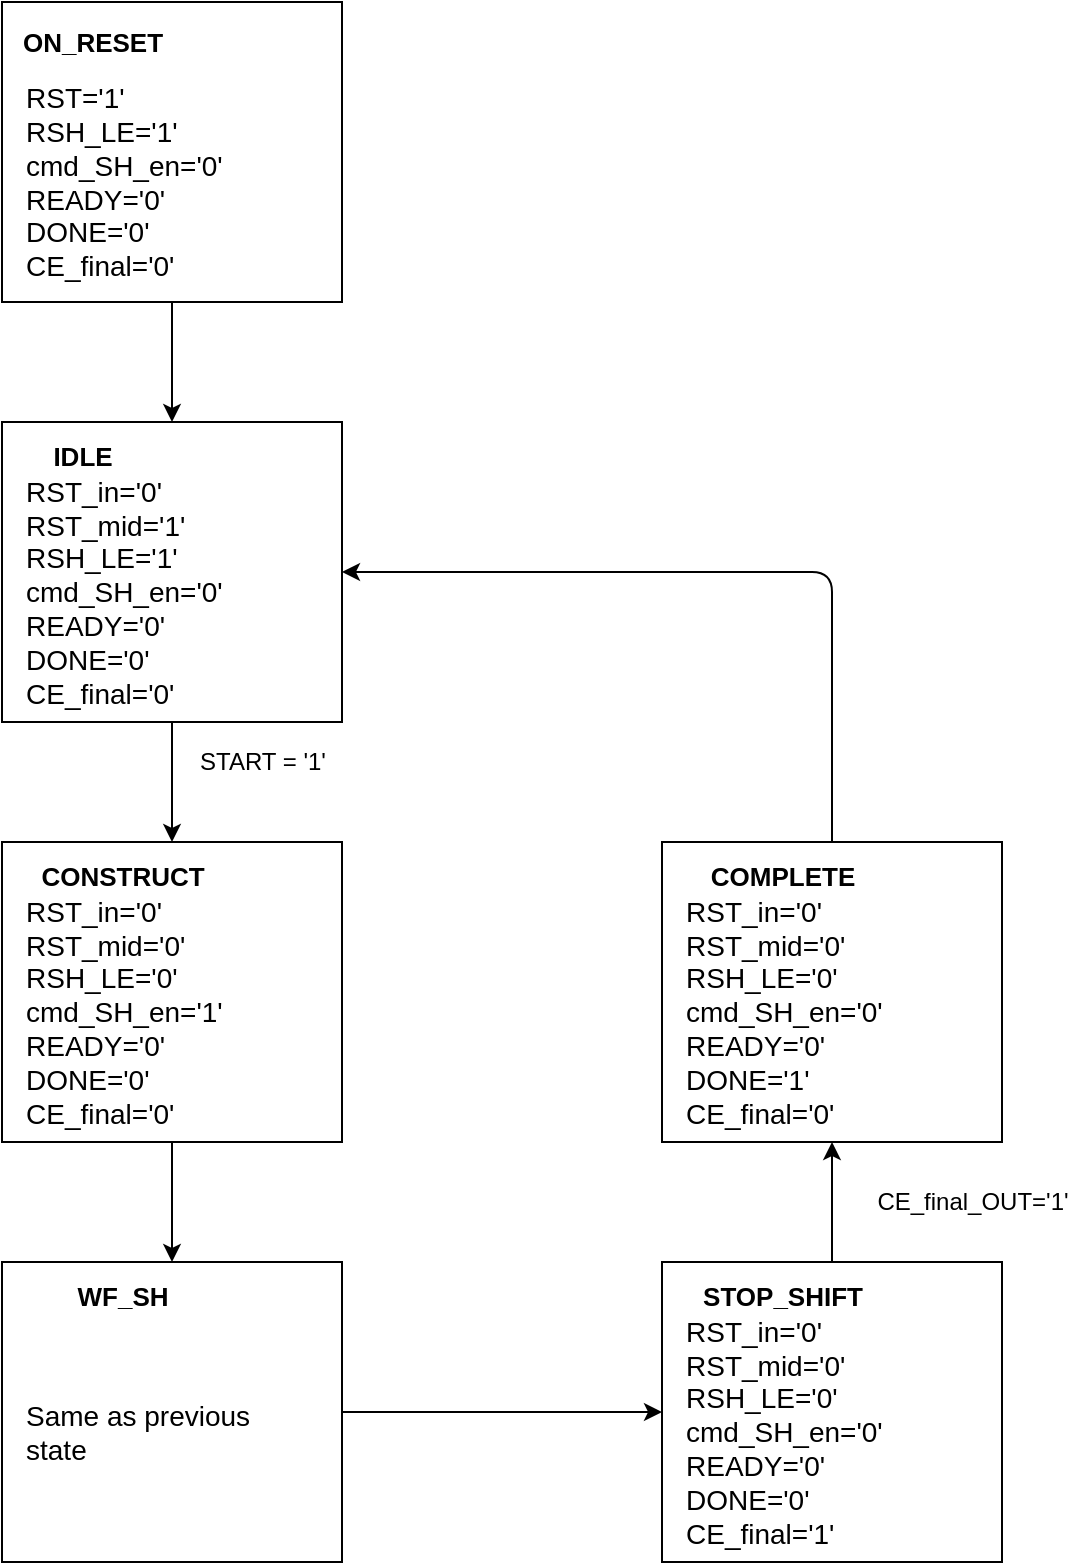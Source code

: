 <mxfile version="13.9.9" type="device"><diagram id="K26hIB0Xt4HyCyBHsTHd" name="Pagina-1"><mxGraphModel dx="1422" dy="814" grid="1" gridSize="10" guides="1" tooltips="1" connect="1" arrows="1" fold="1" page="1" pageScale="1" pageWidth="4681" pageHeight="3300" math="0" shadow="0"><root><mxCell id="0"/><mxCell id="1" parent="0"/><mxCell id="7W2GzSB9wpiWuf6rkkqN-1" value="" style="rounded=0;whiteSpace=wrap;html=1;" parent="1" vertex="1"><mxGeometry x="150" y="90" width="170" height="150" as="geometry"/></mxCell><mxCell id="7W2GzSB9wpiWuf6rkkqN-2" value="&lt;b&gt;&lt;font style=&quot;font-size: 13px&quot;&gt;ON_RESET&lt;/font&gt;&lt;/b&gt;" style="text;html=1;align=center;verticalAlign=middle;resizable=0;points=[];autosize=1;" parent="1" vertex="1"><mxGeometry x="150" y="100" width="90" height="20" as="geometry"/></mxCell><mxCell id="7W2GzSB9wpiWuf6rkkqN-3" value="&lt;font style=&quot;font-size: 14px&quot;&gt;RST='1'&lt;br&gt;RSH_LE='1'&lt;br&gt;cmd_SH_en='0'&lt;br&gt;READY='0'&lt;br&gt;DONE='0'&lt;br&gt;CE_final='0'&lt;/font&gt;" style="text;html=1;align=left;verticalAlign=middle;resizable=0;points=[];autosize=1;" parent="1" vertex="1"><mxGeometry x="160" y="130" width="110" height="100" as="geometry"/></mxCell><mxCell id="7W2GzSB9wpiWuf6rkkqN-4" value="" style="endArrow=classic;html=1;exitX=0.5;exitY=1;exitDx=0;exitDy=0;" parent="1" source="7W2GzSB9wpiWuf6rkkqN-1" edge="1"><mxGeometry width="50" height="50" relative="1" as="geometry"><mxPoint x="410" y="240" as="sourcePoint"/><mxPoint x="235" y="300" as="targetPoint"/></mxGeometry></mxCell><mxCell id="7W2GzSB9wpiWuf6rkkqN-6" value="" style="rounded=0;whiteSpace=wrap;html=1;" parent="1" vertex="1"><mxGeometry x="150" y="300" width="170" height="150" as="geometry"/></mxCell><mxCell id="7W2GzSB9wpiWuf6rkkqN-7" value="&lt;span style=&quot;font-size: 13px&quot;&gt;&lt;b&gt;IDLE&lt;/b&gt;&lt;/span&gt;" style="text;html=1;align=center;verticalAlign=middle;resizable=0;points=[];autosize=1;" parent="1" vertex="1"><mxGeometry x="165" y="307" width="50" height="20" as="geometry"/></mxCell><mxCell id="7W2GzSB9wpiWuf6rkkqN-8" value="&lt;font style=&quot;font-size: 14px&quot;&gt;RST_in='0'&lt;br&gt;RST_mid='1'&lt;br&gt;RSH_LE='1'&lt;br&gt;cmd_SH_en='0'&lt;br&gt;READY='0'&lt;br&gt;DONE='0'&lt;br&gt;CE_final='0'&lt;/font&gt;" style="text;html=1;align=left;verticalAlign=middle;resizable=0;points=[];autosize=1;" parent="1" vertex="1"><mxGeometry x="160" y="330" width="110" height="110" as="geometry"/></mxCell><mxCell id="7W2GzSB9wpiWuf6rkkqN-10" value="START = '1'" style="text;html=1;align=center;verticalAlign=middle;resizable=0;points=[];autosize=1;" parent="1" vertex="1"><mxGeometry x="240" y="460" width="80" height="20" as="geometry"/></mxCell><mxCell id="7W2GzSB9wpiWuf6rkkqN-16" value="" style="endArrow=classic;html=1;exitX=0.5;exitY=1;exitDx=0;exitDy=0;" parent="1" edge="1"><mxGeometry width="50" height="50" relative="1" as="geometry"><mxPoint x="235" y="450" as="sourcePoint"/><mxPoint x="235" y="510" as="targetPoint"/></mxGeometry></mxCell><mxCell id="7W2GzSB9wpiWuf6rkkqN-17" value="" style="rounded=0;whiteSpace=wrap;html=1;" parent="1" vertex="1"><mxGeometry x="150" y="510" width="170" height="150" as="geometry"/></mxCell><mxCell id="7W2GzSB9wpiWuf6rkkqN-18" value="&lt;span style=&quot;font-size: 13px&quot;&gt;&lt;b&gt;CONSTRUCT&lt;/b&gt;&lt;/span&gt;" style="text;html=1;align=center;verticalAlign=middle;resizable=0;points=[];autosize=1;" parent="1" vertex="1"><mxGeometry x="160" y="517" width="100" height="20" as="geometry"/></mxCell><mxCell id="7W2GzSB9wpiWuf6rkkqN-19" value="&lt;font style=&quot;font-size: 14px&quot;&gt;RST_in='0'&lt;br&gt;RST_mid='0'&lt;br&gt;RSH_LE='0'&lt;br&gt;cmd_SH_en='1'&lt;br&gt;READY='0'&lt;br&gt;DONE='0'&lt;br&gt;CE_final='0'&lt;/font&gt;" style="text;html=1;align=left;verticalAlign=middle;resizable=0;points=[];autosize=1;" parent="1" vertex="1"><mxGeometry x="160" y="540" width="110" height="110" as="geometry"/></mxCell><mxCell id="7W2GzSB9wpiWuf6rkkqN-25" value="" style="endArrow=classic;html=1;exitX=0.5;exitY=1;exitDx=0;exitDy=0;" parent="1" edge="1"><mxGeometry width="50" height="50" relative="1" as="geometry"><mxPoint x="235" y="660" as="sourcePoint"/><mxPoint x="235" y="720" as="targetPoint"/></mxGeometry></mxCell><mxCell id="7W2GzSB9wpiWuf6rkkqN-33" style="edgeStyle=orthogonalEdgeStyle;rounded=0;orthogonalLoop=1;jettySize=auto;html=1;exitX=1;exitY=0.5;exitDx=0;exitDy=0;entryX=0;entryY=0.5;entryDx=0;entryDy=0;" parent="1" source="7W2GzSB9wpiWuf6rkkqN-26" target="7W2GzSB9wpiWuf6rkkqN-30" edge="1"><mxGeometry relative="1" as="geometry"/></mxCell><mxCell id="7W2GzSB9wpiWuf6rkkqN-26" value="" style="rounded=0;whiteSpace=wrap;html=1;" parent="1" vertex="1"><mxGeometry x="150" y="720" width="170" height="150" as="geometry"/></mxCell><mxCell id="7W2GzSB9wpiWuf6rkkqN-27" value="&lt;span style=&quot;font-size: 13px&quot;&gt;&lt;b&gt;WF_SH&lt;/b&gt;&lt;/span&gt;" style="text;html=1;align=center;verticalAlign=middle;resizable=0;points=[];autosize=1;" parent="1" vertex="1"><mxGeometry x="180" y="727" width="60" height="20" as="geometry"/></mxCell><mxCell id="7W2GzSB9wpiWuf6rkkqN-28" value="&lt;span style=&quot;font-size: 14px&quot;&gt;Same as previous&lt;br&gt;state&lt;/span&gt;" style="text;html=1;align=left;verticalAlign=middle;resizable=0;points=[];autosize=1;" parent="1" vertex="1"><mxGeometry x="160" y="785" width="130" height="40" as="geometry"/></mxCell><mxCell id="7W2GzSB9wpiWuf6rkkqN-37" style="edgeStyle=orthogonalEdgeStyle;rounded=0;orthogonalLoop=1;jettySize=auto;html=1;exitX=0.5;exitY=0;exitDx=0;exitDy=0;entryX=0.5;entryY=1;entryDx=0;entryDy=0;" parent="1" source="7W2GzSB9wpiWuf6rkkqN-30" target="7W2GzSB9wpiWuf6rkkqN-34" edge="1"><mxGeometry relative="1" as="geometry"/></mxCell><mxCell id="7W2GzSB9wpiWuf6rkkqN-30" value="" style="rounded=0;whiteSpace=wrap;html=1;" parent="1" vertex="1"><mxGeometry x="480" y="720" width="170" height="150" as="geometry"/></mxCell><mxCell id="7W2GzSB9wpiWuf6rkkqN-31" value="&lt;span style=&quot;font-size: 13px&quot;&gt;&lt;b&gt;STOP_SHIFT&lt;/b&gt;&lt;/span&gt;" style="text;html=1;align=center;verticalAlign=middle;resizable=0;points=[];autosize=1;" parent="1" vertex="1"><mxGeometry x="490" y="727" width="100" height="20" as="geometry"/></mxCell><mxCell id="7W2GzSB9wpiWuf6rkkqN-32" value="&lt;font style=&quot;font-size: 14px&quot;&gt;RST_in='0'&lt;br&gt;RST_mid='0'&lt;br&gt;RSH_LE='0'&lt;br&gt;cmd_SH_en='0'&lt;br&gt;READY='0'&lt;br&gt;DONE='0'&lt;br&gt;CE_final='1'&lt;/font&gt;" style="text;html=1;align=left;verticalAlign=middle;resizable=0;points=[];autosize=1;" parent="1" vertex="1"><mxGeometry x="490" y="750" width="110" height="110" as="geometry"/></mxCell><mxCell id="7W2GzSB9wpiWuf6rkkqN-34" value="" style="rounded=0;whiteSpace=wrap;html=1;" parent="1" vertex="1"><mxGeometry x="480" y="510" width="170" height="150" as="geometry"/></mxCell><mxCell id="7W2GzSB9wpiWuf6rkkqN-35" value="&lt;span style=&quot;font-size: 13px&quot;&gt;&lt;b&gt;COMPLETE&lt;/b&gt;&lt;/span&gt;" style="text;html=1;align=center;verticalAlign=middle;resizable=0;points=[];autosize=1;" parent="1" vertex="1"><mxGeometry x="495" y="517" width="90" height="20" as="geometry"/></mxCell><mxCell id="7W2GzSB9wpiWuf6rkkqN-36" value="&lt;font style=&quot;font-size: 14px&quot;&gt;RST_in='0'&lt;br&gt;RST_mid='0'&lt;br&gt;RSH_LE='0'&lt;br&gt;cmd_SH_en='0'&lt;br&gt;READY='0'&lt;br&gt;DONE='1'&lt;br&gt;CE_final='0'&lt;/font&gt;" style="text;html=1;align=left;verticalAlign=middle;resizable=0;points=[];autosize=1;" parent="1" vertex="1"><mxGeometry x="490" y="540" width="110" height="110" as="geometry"/></mxCell><mxCell id="7W2GzSB9wpiWuf6rkkqN-38" value="CE_final_OUT='1'" style="text;html=1;align=center;verticalAlign=middle;resizable=0;points=[];autosize=1;" parent="1" vertex="1"><mxGeometry x="580" y="680" width="110" height="20" as="geometry"/></mxCell><mxCell id="7W2GzSB9wpiWuf6rkkqN-39" value="" style="endArrow=classic;html=1;entryX=1;entryY=0.5;entryDx=0;entryDy=0;exitX=0.5;exitY=0;exitDx=0;exitDy=0;" parent="1" source="7W2GzSB9wpiWuf6rkkqN-34" target="7W2GzSB9wpiWuf6rkkqN-6" edge="1"><mxGeometry width="50" height="50" relative="1" as="geometry"><mxPoint x="420" y="550" as="sourcePoint"/><mxPoint x="470" y="500" as="targetPoint"/><Array as="points"><mxPoint x="565" y="375"/></Array></mxGeometry></mxCell></root></mxGraphModel></diagram></mxfile>